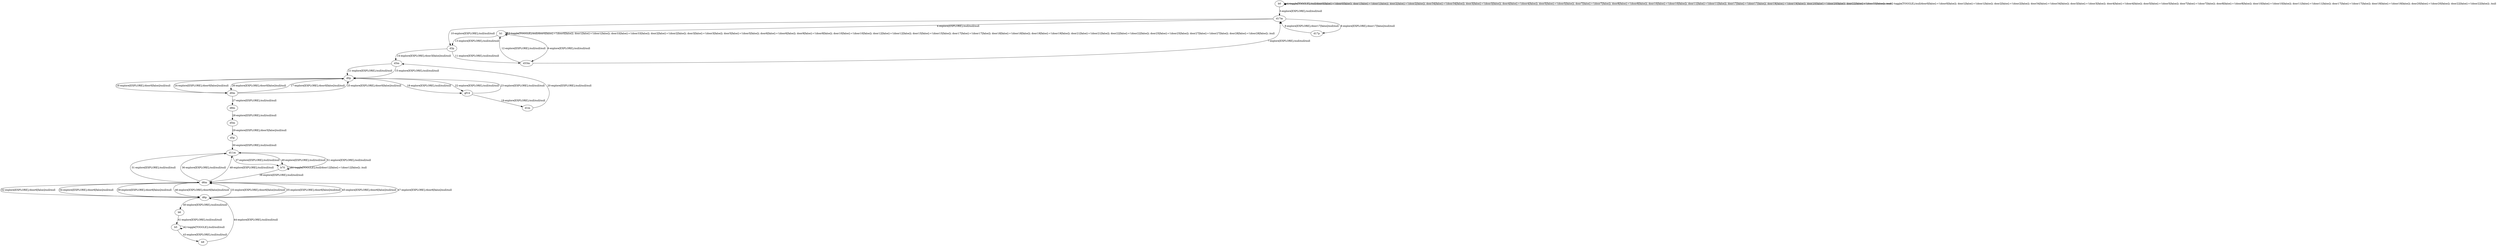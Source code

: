 # Total number of goals covered by this test: 4
# b6 --> b5
# b5 --> b5
# b5 --> b9
# d6p --> b6

digraph g {
"b0" -> "b0" [label = "1-toggle[TOGGLE];/null/door0[false]:=!(door0[false]); door1[false]:=!(door1[false]); door2[false]:=!(door2[false]); door34[false]:=!(door34[false]); door3[false]:=!(door3[false]); door4[false]:=!(door4[false]); door5[false]:=!(door5[false]); door7[false]:=!(door7[false]); door8[false]:=!(door8[false]); door10[false]:=!(door10[false]); door11[false]:=!(door11[false]); door17[false]:=!(door17[false]); door19[false]:=!(door19[false]); door20[false]:=!(door20[false]); door22[false]:=!(door22[false]); /null"];
"b0" -> "b0" [label = "2-toggle[TOGGLE];/null/door0[false]:=!(door0[false]); door1[false]:=!(door1[false]); door2[false]:=!(door2[false]); door34[false]:=!(door34[false]); door3[false]:=!(door3[false]); door4[false]:=!(door4[false]); door5[false]:=!(door5[false]); door7[false]:=!(door7[false]); door8[false]:=!(door8[false]); door10[false]:=!(door10[false]); door11[false]:=!(door11[false]); door17[false]:=!(door17[false]); door19[false]:=!(door19[false]); door20[false]:=!(door20[false]); door22[false]:=!(door22[false]); /null"];
"b0" -> "d17m" [label = "3-explore[EXPLORE];/null/null/null"];
"d17m" -> "b1" [label = "4-explore[EXPLORE];/null/null/null"];
"b1" -> "b1" [label = "5-toggle[TOGGLE];/null/door0[false]:=!(door0[false]); door1[false]:=!(door1[false]); door33[false]:=!(door33[false]); door2[false]:=!(door2[false]); door3[false]:=!(door3[false]); door5[false]:=!(door5[false]); door6[false]:=!(door6[false]); door9[false]:=!(door9[false]); door10[false]:=!(door10[false]); door12[false]:=!(door12[false]); door15[false]:=!(door15[false]); door17[false]:=!(door17[false]); door18[false]:=!(door18[false]); door19[false]:=!(door19[false]); door21[false]:=!(door21[false]); door22[false]:=!(door22[false]); door25[false]:=!(door25[false]); door27[false]:=!(door27[false]); door28[false]:=!(door28[false]); /null"];
"b1" -> "d33m" [label = "6-explore[EXPLORE];/null/null/null"];
"d33m" -> "d17m" [label = "7-explore[EXPLORE];/null/null/null"];
"d17m" -> "d17p" [label = "8-explore[EXPLORE];/door17[false]/null/null"];
"d17p" -> "d17m" [label = "9-explore[EXPLORE];/door17[false]/null/null"];
"d17m" -> "d3p" [label = "10-explore[EXPLORE];/null/null/null"];
"d3p" -> "d33m" [label = "11-explore[EXPLORE];/null/null/null"];
"d33m" -> "b1" [label = "12-explore[EXPLORE];/null/null/null"];
"b1" -> "d3p" [label = "13-explore[EXPLORE];/null/null/null"];
"d3p" -> "d3m" [label = "14-explore[EXPLORE];/door3[false]/null/null"];
"d3m" -> "d0p" [label = "15-explore[EXPLORE];/null/null/null"];
"d0p" -> "d0m" [label = "16-explore[EXPLORE];/door0[false]/null/null"];
"d0m" -> "d0p" [label = "17-explore[EXPLORE];/door0[false]/null/null"];
"d0p" -> "gf14" [label = "18-explore[EXPLORE];/null/null/null"];
"gf14" -> "d1m" [label = "19-explore[EXPLORE];/null/null/null"];
"d1m" -> "d3m" [label = "20-explore[EXPLORE];/null/null/null"];
"d3m" -> "d0p" [label = "21-explore[EXPLORE];/null/null/null"];
"d0p" -> "gf14" [label = "22-explore[EXPLORE];/null/null/null"];
"gf14" -> "d0p" [label = "23-explore[EXPLORE];/null/null/null"];
"d0p" -> "d0m" [label = "24-explore[EXPLORE];/door0[false]/null/null"];
"d0m" -> "d0p" [label = "25-explore[EXPLORE];/door0[false]/null/null"];
"d0p" -> "d0m" [label = "26-explore[EXPLORE];/door0[false]/null/null"];
"d0m" -> "d8m" [label = "27-explore[EXPLORE];/null/null/null"];
"d8m" -> "d5m" [label = "28-explore[EXPLORE];/null/null/null"];
"d5m" -> "d5p" [label = "29-explore[EXPLORE];/door5[false]/null/null"];
"d5p" -> "d11m" [label = "30-explore[EXPLORE];/null/null/null"];
"d11m" -> "d6m" [label = "31-explore[EXPLORE];/null/null/null"];
"d6m" -> "d6p" [label = "32-explore[EXPLORE];/door6[false]/null/null"];
"d6p" -> "d6m" [label = "33-explore[EXPLORE];/door6[false]/null/null"];
"d6m" -> "d6p" [label = "34-explore[EXPLORE];/door6[false]/null/null"];
"d6p" -> "d6m" [label = "35-explore[EXPLORE];/door6[false]/null/null"];
"d6m" -> "d11m" [label = "36-explore[EXPLORE];/null/null/null"];
"d11m" -> "b70" [label = "37-explore[EXPLORE];/null/null/null"];
"b70" -> "d6m" [label = "38-explore[EXPLORE];/null/null/null"];
"d6m" -> "d6p" [label = "39-explore[EXPLORE];/door6[false]/null/null"];
"d6p" -> "b6" [label = "40-explore[EXPLORE];/null/null/null"];
"b6" -> "b5" [label = "41-explore[EXPLORE];/null/null/null"];
"b5" -> "b5" [label = "42-toggle[TOGGLE];/null/null/null"];
"b5" -> "b9" [label = "43-explore[EXPLORE];/null/null/null"];
"b9" -> "d6p" [label = "44-explore[EXPLORE];/null/null/null"];
"d6p" -> "d6m" [label = "45-explore[EXPLORE];/door6[false]/null/null"];
"d6m" -> "d6p" [label = "46-explore[EXPLORE];/door6[false]/null/null"];
"d6p" -> "d6m" [label = "47-explore[EXPLORE];/door6[false]/null/null"];
"d6m" -> "d11m" [label = "48-explore[EXPLORE];/null/null/null"];
"d11m" -> "b70" [label = "49-explore[EXPLORE];/null/null/null"];
"b70" -> "b70" [label = "50-toggle[TOGGLE];/null/door12[false]:=!(door12[false]); /null"];
"b70" -> "d11m" [label = "51-explore[EXPLORE];/null/null/null"];
}